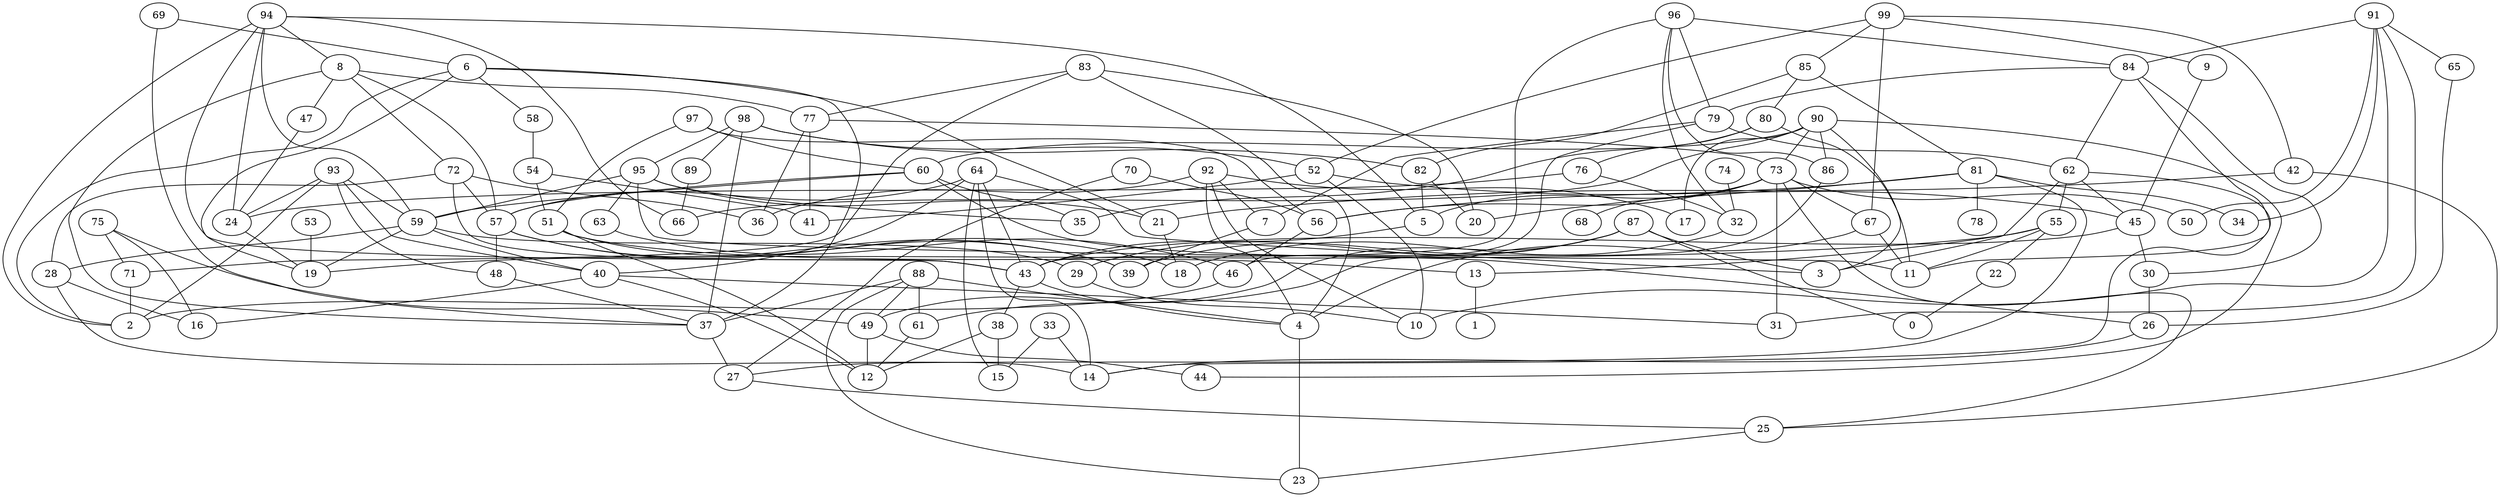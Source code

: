 digraph GG_graph {

subgraph G_graph {
edge [color = black]
"72" -> "28" [dir = none]
"9" -> "45" [dir = none]
"82" -> "5" [dir = none]
"76" -> "24" [dir = none]
"87" -> "39" [dir = none]
"97" -> "56" [dir = none]
"97" -> "60" [dir = none]
"98" -> "89" [dir = none]
"54" -> "51" [dir = none]
"46" -> "2" [dir = none]
"28" -> "16" [dir = none]
"28" -> "14" [dir = none]
"89" -> "66" [dir = none]
"71" -> "2" [dir = none]
"88" -> "23" [dir = none]
"88" -> "49" [dir = none]
"70" -> "56" [dir = none]
"42" -> "25" [dir = none]
"49" -> "44" [dir = none]
"80" -> "35" [dir = none]
"79" -> "7" [dir = none]
"79" -> "62" [dir = none]
"74" -> "32" [dir = none]
"13" -> "1" [dir = none]
"99" -> "52" [dir = none]
"99" -> "67" [dir = none]
"99" -> "42" [dir = none]
"60" -> "57" [dir = none]
"60" -> "26" [dir = none]
"60" -> "35" [dir = none]
"60" -> "59" [dir = none]
"57" -> "18" [dir = none]
"57" -> "39" [dir = none]
"92" -> "10" [dir = none]
"92" -> "17" [dir = none]
"92" -> "4" [dir = none]
"75" -> "71" [dir = none]
"75" -> "49" [dir = none]
"73" -> "31" [dir = none]
"73" -> "25" [dir = none]
"73" -> "68" [dir = none]
"73" -> "5" [dir = none]
"91" -> "65" [dir = none]
"91" -> "50" [dir = none]
"91" -> "34" [dir = none]
"91" -> "31" [dir = none]
"94" -> "66" [dir = none]
"94" -> "24" [dir = none]
"94" -> "59" [dir = none]
"8" -> "47" [dir = none]
"27" -> "25" [dir = none]
"90" -> "44" [dir = none]
"90" -> "86" [dir = none]
"90" -> "73" [dir = none]
"90" -> "60" [dir = none]
"86" -> "61" [dir = none]
"55" -> "22" [dir = none]
"55" -> "19" [dir = none]
"55" -> "13" [dir = none]
"55" -> "11" [dir = none]
"62" -> "3" [dir = none]
"62" -> "45" [dir = none]
"62" -> "14" [dir = none]
"62" -> "55" [dir = none]
"5" -> "43" [dir = none]
"59" -> "29" [dir = none]
"77" -> "41" [dir = none]
"77" -> "36" [dir = none]
"77" -> "73" [dir = none]
"93" -> "48" [dir = none]
"93" -> "40" [dir = none]
"93" -> "24" [dir = none]
"33" -> "14" [dir = none]
"6" -> "58" [dir = none]
"6" -> "19" [dir = none]
"30" -> "26" [dir = none]
"84" -> "11" [dir = none]
"83" -> "77" [dir = none]
"64" -> "15" [dir = none]
"64" -> "43" [dir = none]
"32" -> "18" [dir = none]
"53" -> "19" [dir = none]
"69" -> "37" [dir = none]
"69" -> "6" [dir = none]
"95" -> "63" [dir = none]
"95" -> "21" [dir = none]
"95" -> "11" [dir = none]
"95" -> "59" [dir = none]
"81" -> "20" [dir = none]
"81" -> "78" [dir = none]
"81" -> "27" [dir = none]
"38" -> "12" [dir = none]
"51" -> "13" [dir = none]
"85" -> "81" [dir = none]
"22" -> "0" [dir = none]
"96" -> "86" [dir = none]
"43" -> "38" [dir = none]
"43" -> "4" [dir = none]
"47" -> "24" [dir = none]
"49" -> "12" [dir = none]
"6" -> "37" [dir = none]
"52" -> "41" [dir = none]
"54" -> "41" [dir = none]
"76" -> "32" [dir = none]
"80" -> "76" [dir = none]
"96" -> "84" [dir = none]
"90" -> "66" [dir = none]
"37" -> "27" [dir = none]
"98" -> "95" [dir = none]
"8" -> "77" [dir = none]
"96" -> "79" [dir = none]
"98" -> "52" [dir = none]
"99" -> "9" [dir = none]
"72" -> "36" [dir = none]
"94" -> "2" [dir = none]
"25" -> "23" [dir = none]
"85" -> "80" [dir = none]
"63" -> "46" [dir = none]
"42" -> "21" [dir = none]
"93" -> "2" [dir = none]
"24" -> "19" [dir = none]
"88" -> "61" [dir = none]
"67" -> "11" [dir = none]
"98" -> "82" [dir = none]
"84" -> "79" [dir = none]
"61" -> "12" [dir = none]
"82" -> "20" [dir = none]
"64" -> "3" [dir = none]
"70" -> "27" [dir = none]
"4" -> "23" [dir = none]
"79" -> "46" [dir = none]
"98" -> "37" [dir = none]
"84" -> "62" [dir = none]
"96" -> "43" [dir = none]
"56" -> "46" [dir = none]
"57" -> "48" [dir = none]
"8" -> "57" [dir = none]
"96" -> "32" [dir = none]
"59" -> "40" [dir = none]
"95" -> "35" [dir = none]
"90" -> "3" [dir = none]
"59" -> "19" [dir = none]
"73" -> "50" [dir = none]
"65" -> "26" [dir = none]
"88" -> "37" [dir = none]
"72" -> "43" [dir = none]
"29" -> "10" [dir = none]
"7" -> "39" [dir = none]
"21" -> "18" [dir = none]
"94" -> "43" [dir = none]
"91" -> "10" [dir = none]
"87" -> "3" [dir = none]
"81" -> "56" [dir = none]
"87" -> "0" [dir = none]
"84" -> "30" [dir = none]
"99" -> "85" [dir = none]
"83" -> "4" [dir = none]
"83" -> "20" [dir = none]
"80" -> "11" [dir = none]
"92" -> "36" [dir = none]
"97" -> "51" [dir = none]
"40" -> "31" [dir = none]
"52" -> "45" [dir = none]
"94" -> "5" [dir = none]
"45" -> "43" [dir = none]
"8" -> "72" [dir = none]
"64" -> "40" [dir = none]
"8" -> "37" [dir = none]
"59" -> "28" [dir = none]
"40" -> "12" [dir = none]
"67" -> "4" [dir = none]
"6" -> "21" [dir = none]
"87" -> "49" [dir = none]
"87" -> "29" [dir = none]
"38" -> "15" [dir = none]
"94" -> "8" [dir = none]
"33" -> "15" [dir = none]
"91" -> "84" [dir = none]
"64" -> "57" [dir = none]
"92" -> "7" [dir = none]
"52" -> "10" [dir = none]
"26" -> "14" [dir = none]
"72" -> "57" [dir = none]
"73" -> "67" [dir = none]
"83" -> "71" [dir = none]
"90" -> "17" [dir = none]
"85" -> "82" [dir = none]
"6" -> "2" [dir = none]
"88" -> "4" [dir = none]
"93" -> "59" [dir = none]
"40" -> "16" [dir = none]
"75" -> "16" [dir = none]
"64" -> "14" [dir = none]
"51" -> "39" [dir = none]
"81" -> "34" [dir = none]
"45" -> "30" [dir = none]
"51" -> "12" [dir = none]
"73" -> "56" [dir = none]
"58" -> "54" [dir = none]
"48" -> "37" [dir = none]
}

}
